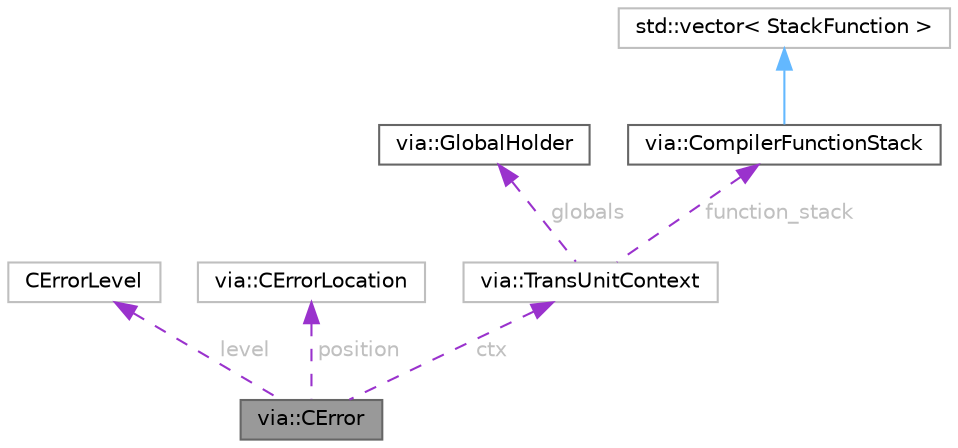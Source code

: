 digraph "via::CError"
{
 // LATEX_PDF_SIZE
  bgcolor="transparent";
  edge [fontname=Helvetica,fontsize=10,labelfontname=Helvetica,labelfontsize=10];
  node [fontname=Helvetica,fontsize=10,shape=box,height=0.2,width=0.4];
  Node1 [id="Node000001",label="via::CError",height=0.2,width=0.4,color="gray40", fillcolor="grey60", style="filled", fontcolor="black",tooltip=" "];
  Node2 -> Node1 [id="edge7_Node000001_Node000002",dir="back",color="darkorchid3",style="dashed",tooltip=" ",label=" level",fontcolor="grey" ];
  Node2 [id="Node000002",label="CErrorLevel",height=0.2,width=0.4,color="grey75", fillcolor="white", style="filled",tooltip=" "];
  Node3 -> Node1 [id="edge8_Node000001_Node000003",dir="back",color="darkorchid3",style="dashed",tooltip=" ",label=" position",fontcolor="grey" ];
  Node3 [id="Node000003",label="via::CErrorLocation",height=0.2,width=0.4,color="grey75", fillcolor="white", style="filled",URL="$structvia_1_1CErrorLocation.html",tooltip=" "];
  Node4 -> Node1 [id="edge9_Node000001_Node000004",dir="back",color="darkorchid3",style="dashed",tooltip=" ",label=" ctx",fontcolor="grey" ];
  Node4 [id="Node000004",label="via::TransUnitContext",height=0.2,width=0.4,color="grey75", fillcolor="white", style="filled",URL="$classvia_1_1TransUnitContext.html",tooltip=" "];
  Node5 -> Node4 [id="edge10_Node000004_Node000005",dir="back",color="darkorchid3",style="dashed",tooltip=" ",label=" globals",fontcolor="grey" ];
  Node5 [id="Node000005",label="via::GlobalHolder",height=0.2,width=0.4,color="gray40", fillcolor="white", style="filled",URL="$classvia_1_1GlobalHolder.html",tooltip="Contains globals."];
  Node6 -> Node4 [id="edge11_Node000004_Node000006",dir="back",color="darkorchid3",style="dashed",tooltip=" ",label=" function_stack",fontcolor="grey" ];
  Node6 [id="Node000006",label="via::CompilerFunctionStack",height=0.2,width=0.4,color="gray40", fillcolor="white", style="filled",URL="$classvia_1_1CompilerFunctionStack.html",tooltip="Stack of active functions used during compilation."];
  Node7 -> Node6 [id="edge12_Node000006_Node000007",dir="back",color="steelblue1",style="solid",tooltip=" "];
  Node7 [id="Node000007",label="std::vector\< StackFunction \>",height=0.2,width=0.4,color="grey75", fillcolor="white", style="filled",tooltip=" "];
}

